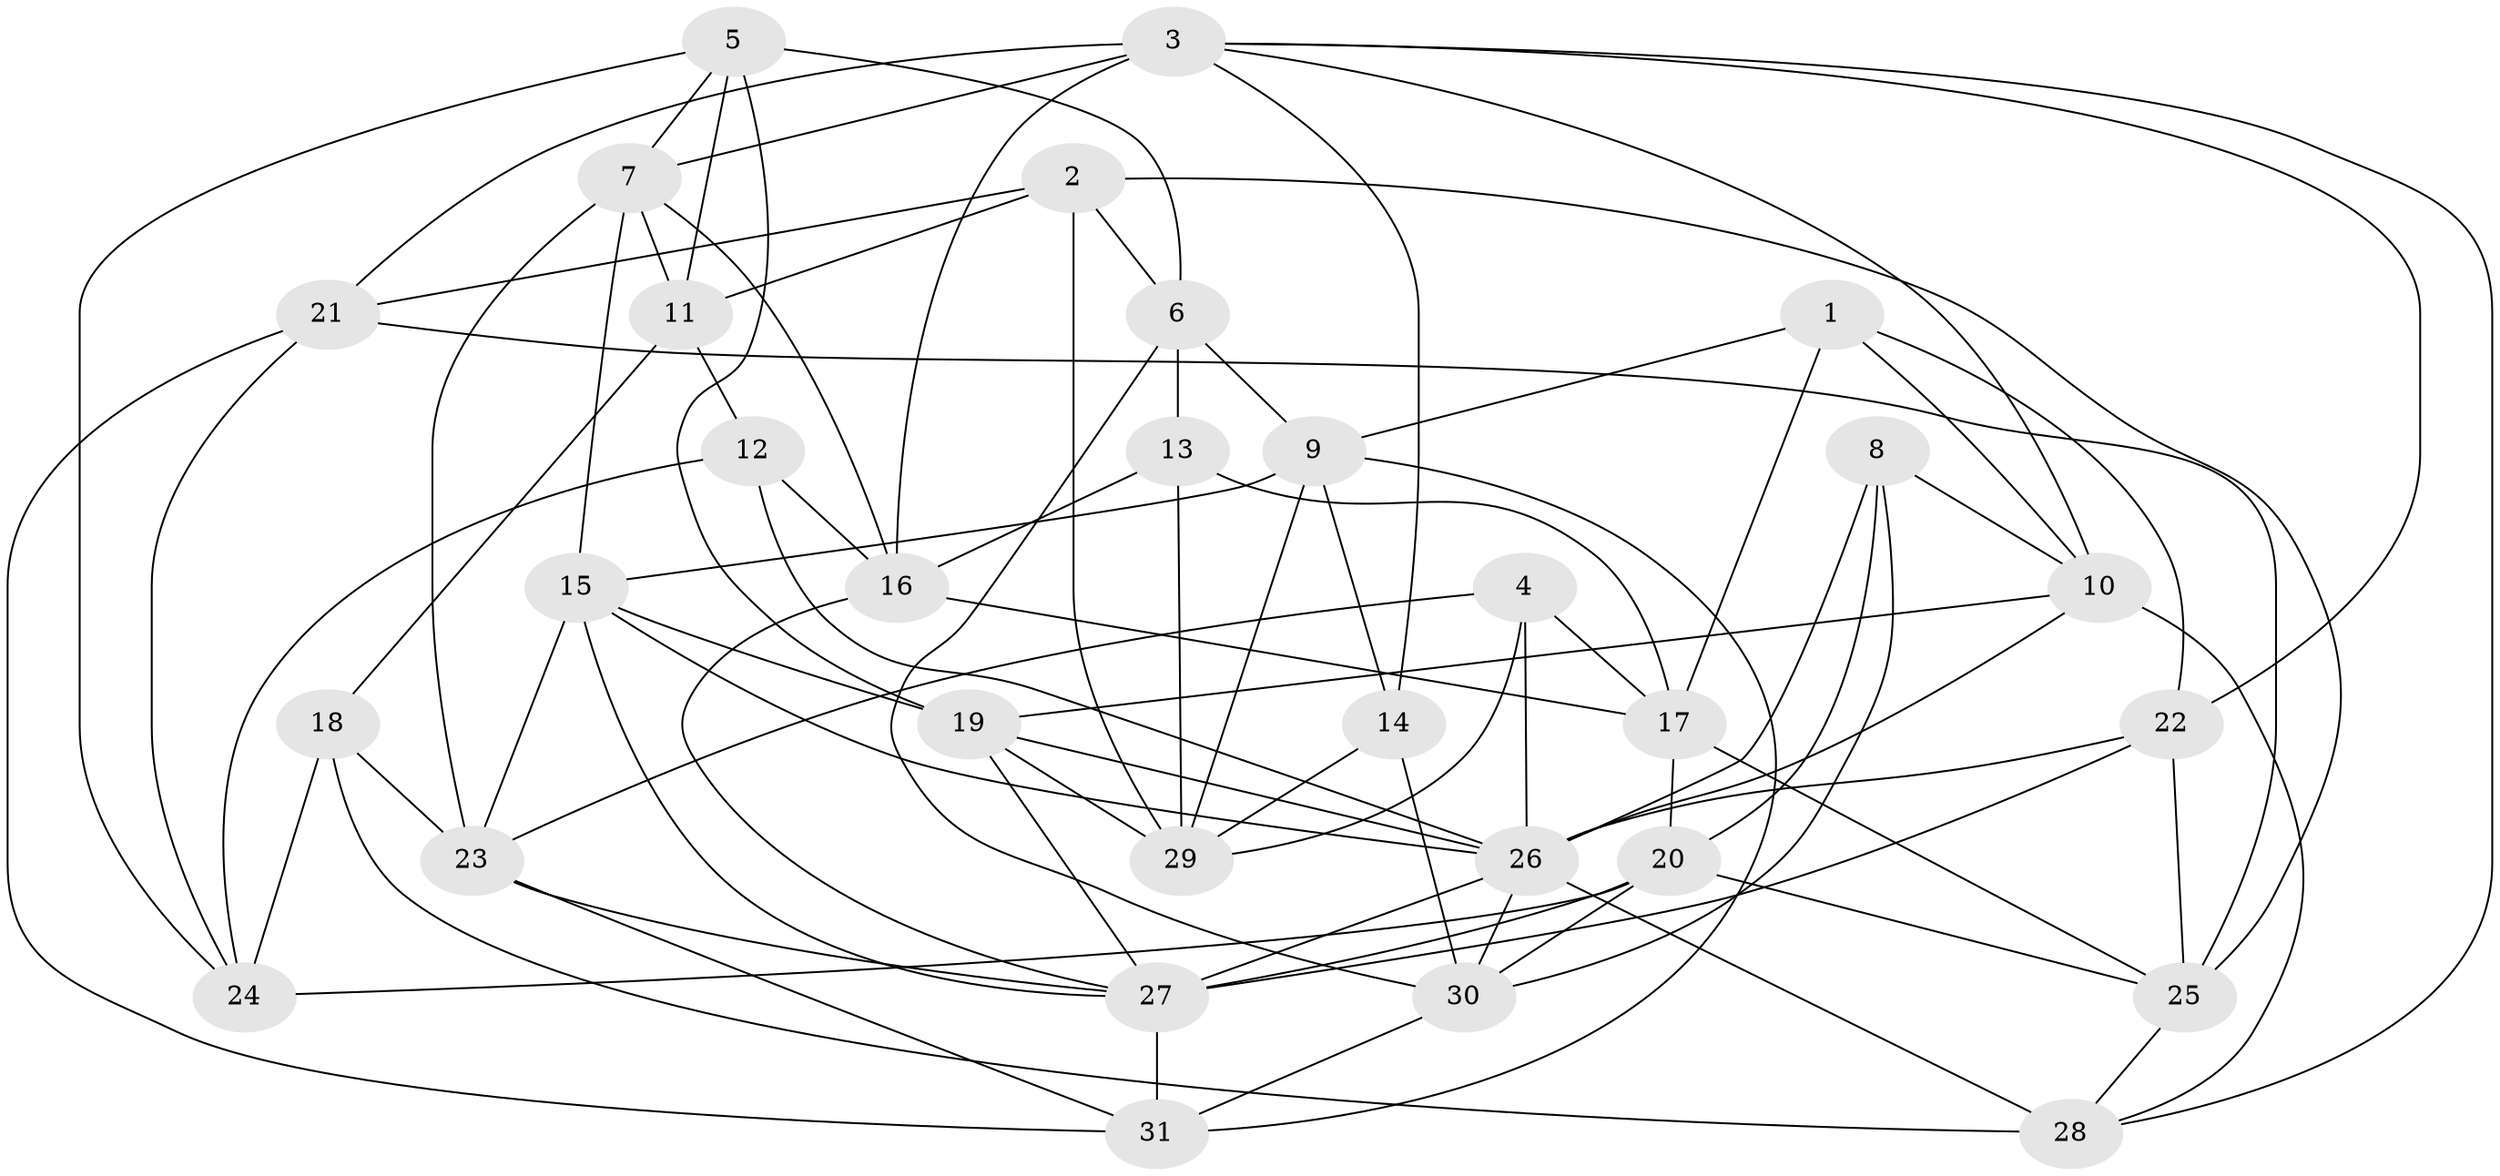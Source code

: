 // original degree distribution, {4: 1.0}
// Generated by graph-tools (version 1.1) at 2025/26/03/09/25 03:26:53]
// undirected, 31 vertices, 85 edges
graph export_dot {
graph [start="1"]
  node [color=gray90,style=filled];
  1;
  2;
  3;
  4;
  5;
  6;
  7;
  8;
  9;
  10;
  11;
  12;
  13;
  14;
  15;
  16;
  17;
  18;
  19;
  20;
  21;
  22;
  23;
  24;
  25;
  26;
  27;
  28;
  29;
  30;
  31;
  1 -- 9 [weight=1.0];
  1 -- 10 [weight=1.0];
  1 -- 17 [weight=1.0];
  1 -- 22 [weight=1.0];
  2 -- 6 [weight=2.0];
  2 -- 11 [weight=1.0];
  2 -- 21 [weight=1.0];
  2 -- 25 [weight=1.0];
  2 -- 29 [weight=1.0];
  3 -- 7 [weight=1.0];
  3 -- 10 [weight=1.0];
  3 -- 14 [weight=1.0];
  3 -- 16 [weight=1.0];
  3 -- 21 [weight=2.0];
  3 -- 22 [weight=1.0];
  3 -- 28 [weight=1.0];
  4 -- 17 [weight=1.0];
  4 -- 23 [weight=1.0];
  4 -- 26 [weight=1.0];
  4 -- 29 [weight=1.0];
  5 -- 6 [weight=1.0];
  5 -- 7 [weight=1.0];
  5 -- 11 [weight=2.0];
  5 -- 19 [weight=1.0];
  5 -- 24 [weight=1.0];
  6 -- 9 [weight=1.0];
  6 -- 13 [weight=1.0];
  6 -- 30 [weight=1.0];
  7 -- 11 [weight=1.0];
  7 -- 15 [weight=1.0];
  7 -- 16 [weight=1.0];
  7 -- 23 [weight=1.0];
  8 -- 10 [weight=1.0];
  8 -- 20 [weight=1.0];
  8 -- 26 [weight=1.0];
  8 -- 30 [weight=1.0];
  9 -- 14 [weight=1.0];
  9 -- 15 [weight=1.0];
  9 -- 29 [weight=1.0];
  9 -- 31 [weight=1.0];
  10 -- 19 [weight=1.0];
  10 -- 26 [weight=1.0];
  10 -- 28 [weight=1.0];
  11 -- 12 [weight=1.0];
  11 -- 18 [weight=1.0];
  12 -- 16 [weight=1.0];
  12 -- 24 [weight=1.0];
  12 -- 26 [weight=1.0];
  13 -- 16 [weight=1.0];
  13 -- 17 [weight=1.0];
  13 -- 29 [weight=1.0];
  14 -- 29 [weight=1.0];
  14 -- 30 [weight=1.0];
  15 -- 19 [weight=1.0];
  15 -- 23 [weight=1.0];
  15 -- 26 [weight=1.0];
  15 -- 27 [weight=1.0];
  16 -- 17 [weight=1.0];
  16 -- 27 [weight=1.0];
  17 -- 20 [weight=1.0];
  17 -- 25 [weight=1.0];
  18 -- 23 [weight=1.0];
  18 -- 24 [weight=2.0];
  18 -- 28 [weight=2.0];
  19 -- 26 [weight=1.0];
  19 -- 27 [weight=1.0];
  19 -- 29 [weight=1.0];
  20 -- 24 [weight=1.0];
  20 -- 25 [weight=1.0];
  20 -- 27 [weight=1.0];
  20 -- 30 [weight=1.0];
  21 -- 24 [weight=1.0];
  21 -- 25 [weight=1.0];
  21 -- 31 [weight=1.0];
  22 -- 25 [weight=1.0];
  22 -- 26 [weight=1.0];
  22 -- 27 [weight=2.0];
  23 -- 27 [weight=1.0];
  23 -- 31 [weight=1.0];
  25 -- 28 [weight=1.0];
  26 -- 27 [weight=1.0];
  26 -- 28 [weight=1.0];
  26 -- 30 [weight=1.0];
  27 -- 31 [weight=2.0];
  30 -- 31 [weight=1.0];
}
